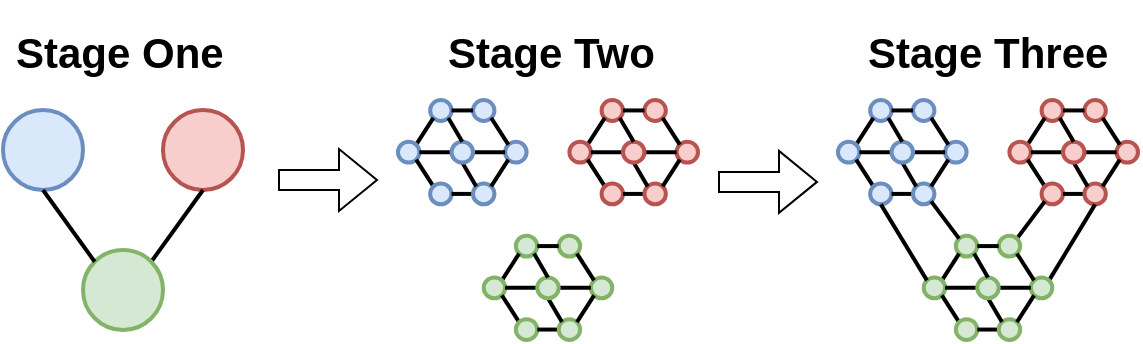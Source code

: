 <mxfile version="20.6.2" type="device"><diagram name="Page-1" id="OJ1nLVl8tA3QQlu-B5bA"><mxGraphModel dx="407" dy="898" grid="1" gridSize="10" guides="1" tooltips="1" connect="1" arrows="1" fold="1" page="1" pageScale="1" pageWidth="350" pageHeight="200" math="1" shadow="0"><root><mxCell id="0"/><mxCell id="1" parent="0"/><mxCell id="CeYMVbRe3fiMjPYyUtlo-59" value="" style="ellipse;whiteSpace=wrap;html=1;fillColor=#f8cecc;strokeColor=#b85450;strokeWidth=2;" parent="1" vertex="1"><mxGeometry x="442.5" y="-265" width="40" height="40" as="geometry"/></mxCell><mxCell id="CeYMVbRe3fiMjPYyUtlo-60" value="" style="ellipse;whiteSpace=wrap;html=1;fillColor=#dae8fc;strokeColor=#6c8ebf;strokeWidth=2;" parent="1" vertex="1"><mxGeometry x="362.5" y="-265" width="40" height="40" as="geometry"/></mxCell><mxCell id="CeYMVbRe3fiMjPYyUtlo-64" style="edgeStyle=none;rounded=0;orthogonalLoop=1;jettySize=auto;html=1;exitX=1;exitY=0;exitDx=0;exitDy=0;entryX=0.5;entryY=1;entryDx=0;entryDy=0;endArrow=none;endFill=0;strokeWidth=2;" parent="1" source="CeYMVbRe3fiMjPYyUtlo-61" target="CeYMVbRe3fiMjPYyUtlo-59" edge="1"><mxGeometry relative="1" as="geometry"/></mxCell><mxCell id="CeYMVbRe3fiMjPYyUtlo-61" value="" style="ellipse;whiteSpace=wrap;html=1;fillColor=#d5e8d4;strokeColor=#82b366;strokeWidth=2;" parent="1" vertex="1"><mxGeometry x="402.5" y="-195" width="40" height="40" as="geometry"/></mxCell><mxCell id="CeYMVbRe3fiMjPYyUtlo-63" style="edgeStyle=none;rounded=0;orthogonalLoop=1;jettySize=auto;html=1;exitX=0.5;exitY=1;exitDx=0;exitDy=0;entryX=0;entryY=0;entryDx=0;entryDy=0;endArrow=none;endFill=0;strokeWidth=2;" parent="1" source="CeYMVbRe3fiMjPYyUtlo-60" target="CeYMVbRe3fiMjPYyUtlo-61" edge="1"><mxGeometry relative="1" as="geometry"/></mxCell><mxCell id="a1-dS2iCIkY6H6vihC3V-2315" value="&lt;h1 style=&quot;font-size: 21px;&quot;&gt;Stage One&lt;/h1&gt;&lt;code class=&quot;language-plaintext highlighter-rouge&quot; style=&quot;font-size: 21px;&quot;&gt;&lt;br style=&quot;font-size: 21px;&quot;&gt;&lt;/code&gt;" style="text;html=1;strokeColor=none;fillColor=none;spacing=5;spacingTop=-20;whiteSpace=wrap;overflow=hidden;rounded=0;fontSize=21;" parent="1" vertex="1"><mxGeometry x="363.75" y="-310" width="117.5" height="30" as="geometry"/></mxCell><mxCell id="a1-dS2iCIkY6H6vihC3V-2316" value="&lt;h1 style=&quot;font-size: 21px;&quot;&gt;Stage Two&lt;/h1&gt;&lt;code style=&quot;font-size: 21px;&quot; class=&quot;language-plaintext highlighter-rouge&quot;&gt;&lt;br style=&quot;font-size: 21px;&quot;&gt;&lt;/code&gt;" style="text;html=1;strokeColor=none;fillColor=none;spacing=5;spacingTop=-20;whiteSpace=wrap;overflow=hidden;rounded=0;fontSize=21;" parent="1" vertex="1"><mxGeometry x="580" y="-310" width="120" height="40.16" as="geometry"/></mxCell><mxCell id="huRKHUwU5onbIWPeRws4-10" value="" style="group" vertex="1" connectable="0" parent="1"><mxGeometry x="780" y="-270" width="150" height="120" as="geometry"/></mxCell><mxCell id="huRKHUwU5onbIWPeRws4-11" value="" style="ellipse;whiteSpace=wrap;html=1;fillColor=#dae8fc;strokeColor=#6c8ebf;strokeWidth=2;" vertex="1" parent="huRKHUwU5onbIWPeRws4-10"><mxGeometry x="16.071" width="10.714" height="10.435" as="geometry"/></mxCell><mxCell id="huRKHUwU5onbIWPeRws4-12" value="" style="ellipse;whiteSpace=wrap;html=1;fillColor=#dae8fc;strokeColor=#6c8ebf;strokeWidth=2;" vertex="1" parent="huRKHUwU5onbIWPeRws4-10"><mxGeometry x="37.5" width="10.714" height="10.435" as="geometry"/></mxCell><mxCell id="huRKHUwU5onbIWPeRws4-13" style="rounded=0;orthogonalLoop=1;jettySize=auto;html=1;exitX=1;exitY=0.5;exitDx=0;exitDy=0;entryX=0;entryY=0.5;entryDx=0;entryDy=0;endArrow=none;endFill=0;strokeWidth=2;" edge="1" parent="huRKHUwU5onbIWPeRws4-10" source="huRKHUwU5onbIWPeRws4-11" target="huRKHUwU5onbIWPeRws4-12"><mxGeometry relative="1" as="geometry"/></mxCell><mxCell id="huRKHUwU5onbIWPeRws4-14" style="rounded=0;orthogonalLoop=1;jettySize=auto;html=1;exitX=1;exitY=0;exitDx=0;exitDy=0;entryX=0;entryY=1;entryDx=0;entryDy=0;endArrow=none;endFill=0;strokeWidth=2;" edge="1" parent="huRKHUwU5onbIWPeRws4-10" source="huRKHUwU5onbIWPeRws4-15" target="huRKHUwU5onbIWPeRws4-11"><mxGeometry relative="1" as="geometry"/></mxCell><mxCell id="huRKHUwU5onbIWPeRws4-15" value="" style="ellipse;whiteSpace=wrap;html=1;fillColor=#dae8fc;strokeColor=#6c8ebf;strokeWidth=2;" vertex="1" parent="huRKHUwU5onbIWPeRws4-10"><mxGeometry y="20.87" width="10.714" height="10.435" as="geometry"/></mxCell><mxCell id="huRKHUwU5onbIWPeRws4-16" value="" style="ellipse;whiteSpace=wrap;html=1;fillColor=#dae8fc;strokeColor=#6c8ebf;strokeWidth=2;" vertex="1" parent="huRKHUwU5onbIWPeRws4-10"><mxGeometry x="53.571" y="20.87" width="10.714" height="10.435" as="geometry"/></mxCell><mxCell id="huRKHUwU5onbIWPeRws4-17" style="rounded=0;orthogonalLoop=1;jettySize=auto;html=1;exitX=1;exitY=1;exitDx=0;exitDy=0;entryX=0;entryY=0;entryDx=0;entryDy=0;endArrow=none;endFill=0;strokeWidth=2;" edge="1" parent="huRKHUwU5onbIWPeRws4-10" source="huRKHUwU5onbIWPeRws4-12" target="huRKHUwU5onbIWPeRws4-16"><mxGeometry relative="1" as="geometry"/></mxCell><mxCell id="huRKHUwU5onbIWPeRws4-18" style="rounded=0;orthogonalLoop=1;jettySize=auto;html=1;exitX=0;exitY=0;exitDx=0;exitDy=0;entryX=1;entryY=1;entryDx=0;entryDy=0;endArrow=none;endFill=0;strokeWidth=2;" edge="1" parent="huRKHUwU5onbIWPeRws4-10" source="huRKHUwU5onbIWPeRws4-19" target="huRKHUwU5onbIWPeRws4-15"><mxGeometry relative="1" as="geometry"/></mxCell><mxCell id="huRKHUwU5onbIWPeRws4-19" value="" style="ellipse;whiteSpace=wrap;html=1;fillColor=#dae8fc;strokeColor=#6c8ebf;strokeWidth=2;" vertex="1" parent="huRKHUwU5onbIWPeRws4-10"><mxGeometry x="16.071" y="41.739" width="10.714" height="10.435" as="geometry"/></mxCell><mxCell id="huRKHUwU5onbIWPeRws4-20" style="rounded=0;orthogonalLoop=1;jettySize=auto;html=1;exitX=0;exitY=0.5;exitDx=0;exitDy=0;entryX=1;entryY=0.5;entryDx=0;entryDy=0;endArrow=none;endFill=0;strokeWidth=2;" edge="1" parent="huRKHUwU5onbIWPeRws4-10" source="huRKHUwU5onbIWPeRws4-21" target="huRKHUwU5onbIWPeRws4-19"><mxGeometry relative="1" as="geometry"/></mxCell><mxCell id="huRKHUwU5onbIWPeRws4-21" value="" style="ellipse;whiteSpace=wrap;html=1;fillColor=#dae8fc;strokeColor=#6c8ebf;strokeWidth=2;" vertex="1" parent="huRKHUwU5onbIWPeRws4-10"><mxGeometry x="37.5" y="41.739" width="10.714" height="10.435" as="geometry"/></mxCell><mxCell id="huRKHUwU5onbIWPeRws4-22" style="rounded=0;orthogonalLoop=1;jettySize=auto;html=1;exitX=0;exitY=1;exitDx=0;exitDy=0;entryX=1;entryY=0;entryDx=0;entryDy=0;endArrow=none;endFill=0;strokeWidth=2;" edge="1" parent="huRKHUwU5onbIWPeRws4-10" source="huRKHUwU5onbIWPeRws4-16" target="huRKHUwU5onbIWPeRws4-21"><mxGeometry relative="1" as="geometry"/></mxCell><mxCell id="huRKHUwU5onbIWPeRws4-23" style="edgeStyle=none;rounded=0;orthogonalLoop=1;jettySize=auto;html=1;exitX=0.5;exitY=1;exitDx=0;exitDy=0;entryX=0;entryY=0;entryDx=0;entryDy=0;endArrow=none;endFill=0;strokeWidth=2;" edge="1" parent="huRKHUwU5onbIWPeRws4-10" source="huRKHUwU5onbIWPeRws4-26" target="huRKHUwU5onbIWPeRws4-21"><mxGeometry relative="1" as="geometry"/></mxCell><mxCell id="huRKHUwU5onbIWPeRws4-24" style="edgeStyle=none;rounded=0;orthogonalLoop=1;jettySize=auto;html=1;exitX=0;exitY=0.5;exitDx=0;exitDy=0;entryX=1;entryY=0.5;entryDx=0;entryDy=0;endArrow=none;endFill=0;strokeWidth=2;" edge="1" parent="huRKHUwU5onbIWPeRws4-10" source="huRKHUwU5onbIWPeRws4-26" target="huRKHUwU5onbIWPeRws4-15"><mxGeometry relative="1" as="geometry"/></mxCell><mxCell id="huRKHUwU5onbIWPeRws4-25" style="edgeStyle=none;rounded=0;orthogonalLoop=1;jettySize=auto;html=1;exitX=1;exitY=0.5;exitDx=0;exitDy=0;entryX=0;entryY=0.5;entryDx=0;entryDy=0;endArrow=none;endFill=0;strokeWidth=2;" edge="1" parent="huRKHUwU5onbIWPeRws4-10" source="huRKHUwU5onbIWPeRws4-26" target="huRKHUwU5onbIWPeRws4-16"><mxGeometry relative="1" as="geometry"/></mxCell><mxCell id="huRKHUwU5onbIWPeRws4-26" value="" style="ellipse;whiteSpace=wrap;html=1;fillColor=#dae8fc;strokeColor=#6c8ebf;strokeWidth=2;" vertex="1" parent="huRKHUwU5onbIWPeRws4-10"><mxGeometry x="26.786" y="20.87" width="10.714" height="10.435" as="geometry"/></mxCell><mxCell id="huRKHUwU5onbIWPeRws4-27" style="edgeStyle=none;rounded=0;orthogonalLoop=1;jettySize=auto;html=1;exitX=1;exitY=1;exitDx=0;exitDy=0;entryX=0.5;entryY=0;entryDx=0;entryDy=0;endArrow=none;endFill=0;strokeWidth=2;" edge="1" parent="huRKHUwU5onbIWPeRws4-10" source="huRKHUwU5onbIWPeRws4-11" target="huRKHUwU5onbIWPeRws4-26"><mxGeometry relative="1" as="geometry"/></mxCell><mxCell id="huRKHUwU5onbIWPeRws4-28" value="" style="ellipse;whiteSpace=wrap;html=1;fillColor=#f8cecc;strokeColor=#b85450;strokeWidth=2;" vertex="1" parent="huRKHUwU5onbIWPeRws4-10"><mxGeometry x="101.786" width="10.714" height="10.435" as="geometry"/></mxCell><mxCell id="huRKHUwU5onbIWPeRws4-29" value="" style="ellipse;whiteSpace=wrap;html=1;fillColor=#f8cecc;strokeColor=#b85450;strokeWidth=2;" vertex="1" parent="huRKHUwU5onbIWPeRws4-10"><mxGeometry x="123.214" width="10.714" height="10.435" as="geometry"/></mxCell><mxCell id="huRKHUwU5onbIWPeRws4-30" style="rounded=0;orthogonalLoop=1;jettySize=auto;html=1;exitX=1;exitY=0.5;exitDx=0;exitDy=0;entryX=0;entryY=0.5;entryDx=0;entryDy=0;endArrow=none;endFill=0;strokeWidth=2;" edge="1" parent="huRKHUwU5onbIWPeRws4-10" source="huRKHUwU5onbIWPeRws4-28" target="huRKHUwU5onbIWPeRws4-29"><mxGeometry relative="1" as="geometry"/></mxCell><mxCell id="huRKHUwU5onbIWPeRws4-31" style="rounded=0;orthogonalLoop=1;jettySize=auto;html=1;exitX=1;exitY=0;exitDx=0;exitDy=0;entryX=0;entryY=1;entryDx=0;entryDy=0;endArrow=none;endFill=0;strokeWidth=2;" edge="1" parent="huRKHUwU5onbIWPeRws4-10" source="huRKHUwU5onbIWPeRws4-32" target="huRKHUwU5onbIWPeRws4-28"><mxGeometry relative="1" as="geometry"/></mxCell><mxCell id="huRKHUwU5onbIWPeRws4-32" value="" style="ellipse;whiteSpace=wrap;html=1;fillColor=#f8cecc;strokeColor=#b85450;strokeWidth=2;" vertex="1" parent="huRKHUwU5onbIWPeRws4-10"><mxGeometry x="85.714" y="20.87" width="10.714" height="10.435" as="geometry"/></mxCell><mxCell id="huRKHUwU5onbIWPeRws4-33" value="" style="ellipse;whiteSpace=wrap;html=1;fillColor=#f8cecc;strokeColor=#b85450;strokeWidth=2;" vertex="1" parent="huRKHUwU5onbIWPeRws4-10"><mxGeometry x="139.286" y="20.87" width="10.714" height="10.435" as="geometry"/></mxCell><mxCell id="huRKHUwU5onbIWPeRws4-34" style="rounded=0;orthogonalLoop=1;jettySize=auto;html=1;exitX=1;exitY=1;exitDx=0;exitDy=0;entryX=0;entryY=0;entryDx=0;entryDy=0;endArrow=none;endFill=0;strokeWidth=2;" edge="1" parent="huRKHUwU5onbIWPeRws4-10" source="huRKHUwU5onbIWPeRws4-29" target="huRKHUwU5onbIWPeRws4-33"><mxGeometry relative="1" as="geometry"/></mxCell><mxCell id="huRKHUwU5onbIWPeRws4-35" style="rounded=0;orthogonalLoop=1;jettySize=auto;html=1;exitX=0;exitY=0;exitDx=0;exitDy=0;entryX=1;entryY=1;entryDx=0;entryDy=0;endArrow=none;endFill=0;strokeWidth=2;" edge="1" parent="huRKHUwU5onbIWPeRws4-10" source="huRKHUwU5onbIWPeRws4-36" target="huRKHUwU5onbIWPeRws4-32"><mxGeometry relative="1" as="geometry"/></mxCell><mxCell id="huRKHUwU5onbIWPeRws4-36" value="" style="ellipse;whiteSpace=wrap;html=1;fillColor=#f8cecc;strokeColor=#b85450;strokeWidth=2;" vertex="1" parent="huRKHUwU5onbIWPeRws4-10"><mxGeometry x="101.786" y="41.739" width="10.714" height="10.435" as="geometry"/></mxCell><mxCell id="huRKHUwU5onbIWPeRws4-37" style="rounded=0;orthogonalLoop=1;jettySize=auto;html=1;exitX=0;exitY=0.5;exitDx=0;exitDy=0;entryX=1;entryY=0.5;entryDx=0;entryDy=0;endArrow=none;endFill=0;strokeWidth=2;" edge="1" parent="huRKHUwU5onbIWPeRws4-10" source="huRKHUwU5onbIWPeRws4-38" target="huRKHUwU5onbIWPeRws4-36"><mxGeometry relative="1" as="geometry"/></mxCell><mxCell id="huRKHUwU5onbIWPeRws4-38" value="" style="ellipse;whiteSpace=wrap;html=1;fillColor=#f8cecc;strokeColor=#b85450;strokeWidth=2;" vertex="1" parent="huRKHUwU5onbIWPeRws4-10"><mxGeometry x="123.214" y="41.739" width="10.714" height="10.435" as="geometry"/></mxCell><mxCell id="huRKHUwU5onbIWPeRws4-39" style="rounded=0;orthogonalLoop=1;jettySize=auto;html=1;exitX=0;exitY=1;exitDx=0;exitDy=0;entryX=1;entryY=0;entryDx=0;entryDy=0;endArrow=none;endFill=0;strokeWidth=2;" edge="1" parent="huRKHUwU5onbIWPeRws4-10" source="huRKHUwU5onbIWPeRws4-33" target="huRKHUwU5onbIWPeRws4-38"><mxGeometry relative="1" as="geometry"/></mxCell><mxCell id="huRKHUwU5onbIWPeRws4-40" style="edgeStyle=none;rounded=0;orthogonalLoop=1;jettySize=auto;html=1;exitX=0.5;exitY=1;exitDx=0;exitDy=0;entryX=0;entryY=0;entryDx=0;entryDy=0;endArrow=none;endFill=0;strokeWidth=2;" edge="1" parent="huRKHUwU5onbIWPeRws4-10" source="huRKHUwU5onbIWPeRws4-43" target="huRKHUwU5onbIWPeRws4-38"><mxGeometry relative="1" as="geometry"/></mxCell><mxCell id="huRKHUwU5onbIWPeRws4-41" style="edgeStyle=none;rounded=0;orthogonalLoop=1;jettySize=auto;html=1;exitX=0;exitY=0.5;exitDx=0;exitDy=0;entryX=1;entryY=0.5;entryDx=0;entryDy=0;endArrow=none;endFill=0;strokeWidth=2;" edge="1" parent="huRKHUwU5onbIWPeRws4-10" source="huRKHUwU5onbIWPeRws4-43" target="huRKHUwU5onbIWPeRws4-32"><mxGeometry relative="1" as="geometry"/></mxCell><mxCell id="huRKHUwU5onbIWPeRws4-42" style="edgeStyle=none;rounded=0;orthogonalLoop=1;jettySize=auto;html=1;exitX=1;exitY=0.5;exitDx=0;exitDy=0;entryX=0;entryY=0.5;entryDx=0;entryDy=0;endArrow=none;endFill=0;strokeWidth=2;" edge="1" parent="huRKHUwU5onbIWPeRws4-10" source="huRKHUwU5onbIWPeRws4-43" target="huRKHUwU5onbIWPeRws4-33"><mxGeometry relative="1" as="geometry"/></mxCell><mxCell id="huRKHUwU5onbIWPeRws4-43" value="" style="ellipse;whiteSpace=wrap;html=1;fillColor=#f8cecc;strokeColor=#b85450;strokeWidth=2;" vertex="1" parent="huRKHUwU5onbIWPeRws4-10"><mxGeometry x="112.5" y="20.87" width="10.714" height="10.435" as="geometry"/></mxCell><mxCell id="huRKHUwU5onbIWPeRws4-44" style="edgeStyle=none;rounded=0;orthogonalLoop=1;jettySize=auto;html=1;exitX=1;exitY=1;exitDx=0;exitDy=0;entryX=0.5;entryY=0;entryDx=0;entryDy=0;endArrow=none;endFill=0;strokeWidth=2;" edge="1" parent="huRKHUwU5onbIWPeRws4-10" source="huRKHUwU5onbIWPeRws4-28" target="huRKHUwU5onbIWPeRws4-43"><mxGeometry relative="1" as="geometry"/></mxCell><mxCell id="huRKHUwU5onbIWPeRws4-45" value="" style="ellipse;whiteSpace=wrap;html=1;fillColor=#d5e8d4;strokeColor=#82b366;strokeWidth=2;" vertex="1" parent="huRKHUwU5onbIWPeRws4-10"><mxGeometry x="58.929" y="67.826" width="10.714" height="10.435" as="geometry"/></mxCell><mxCell id="huRKHUwU5onbIWPeRws4-46" style="edgeStyle=none;rounded=0;orthogonalLoop=1;jettySize=auto;html=1;exitX=1;exitY=1;exitDx=0;exitDy=0;entryX=0;entryY=0;entryDx=0;entryDy=0;endArrow=none;endFill=0;strokeWidth=2;" edge="1" parent="huRKHUwU5onbIWPeRws4-10" source="huRKHUwU5onbIWPeRws4-21" target="huRKHUwU5onbIWPeRws4-45"><mxGeometry relative="1" as="geometry"/></mxCell><mxCell id="huRKHUwU5onbIWPeRws4-47" style="edgeStyle=none;rounded=0;orthogonalLoop=1;jettySize=auto;html=1;exitX=1;exitY=0;exitDx=0;exitDy=0;entryX=0;entryY=1;entryDx=0;entryDy=0;endArrow=none;endFill=0;strokeWidth=2;" edge="1" parent="huRKHUwU5onbIWPeRws4-10" source="huRKHUwU5onbIWPeRws4-48" target="huRKHUwU5onbIWPeRws4-36"><mxGeometry relative="1" as="geometry"/></mxCell><mxCell id="huRKHUwU5onbIWPeRws4-48" value="" style="ellipse;whiteSpace=wrap;html=1;fillColor=#d5e8d4;strokeColor=#82b366;strokeWidth=2;" vertex="1" parent="huRKHUwU5onbIWPeRws4-10"><mxGeometry x="80.357" y="67.826" width="10.714" height="10.435" as="geometry"/></mxCell><mxCell id="huRKHUwU5onbIWPeRws4-49" style="rounded=0;orthogonalLoop=1;jettySize=auto;html=1;exitX=1;exitY=0.5;exitDx=0;exitDy=0;entryX=0;entryY=0.5;entryDx=0;entryDy=0;endArrow=none;endFill=0;strokeWidth=2;" edge="1" parent="huRKHUwU5onbIWPeRws4-10" source="huRKHUwU5onbIWPeRws4-45" target="huRKHUwU5onbIWPeRws4-48"><mxGeometry relative="1" as="geometry"/></mxCell><mxCell id="huRKHUwU5onbIWPeRws4-50" style="rounded=0;orthogonalLoop=1;jettySize=auto;html=1;exitX=1;exitY=0;exitDx=0;exitDy=0;entryX=0;entryY=1;entryDx=0;entryDy=0;endArrow=none;endFill=0;strokeWidth=2;" edge="1" parent="huRKHUwU5onbIWPeRws4-10" source="huRKHUwU5onbIWPeRws4-51" target="huRKHUwU5onbIWPeRws4-45"><mxGeometry relative="1" as="geometry"/></mxCell><mxCell id="huRKHUwU5onbIWPeRws4-51" value="" style="ellipse;whiteSpace=wrap;html=1;fillColor=#d5e8d4;strokeColor=#82b366;strokeWidth=2;" vertex="1" parent="huRKHUwU5onbIWPeRws4-10"><mxGeometry x="42.857" y="88.696" width="10.714" height="10.435" as="geometry"/></mxCell><mxCell id="huRKHUwU5onbIWPeRws4-52" style="edgeStyle=none;rounded=0;orthogonalLoop=1;jettySize=auto;html=1;exitX=0.5;exitY=1;exitDx=0;exitDy=0;entryX=0;entryY=0;entryDx=0;entryDy=0;endArrow=none;endFill=0;strokeWidth=2;" edge="1" parent="huRKHUwU5onbIWPeRws4-10" source="huRKHUwU5onbIWPeRws4-19" target="huRKHUwU5onbIWPeRws4-51"><mxGeometry relative="1" as="geometry"/></mxCell><mxCell id="huRKHUwU5onbIWPeRws4-53" style="edgeStyle=none;rounded=0;orthogonalLoop=1;jettySize=auto;html=1;exitX=1;exitY=0;exitDx=0;exitDy=0;entryX=0.5;entryY=1;entryDx=0;entryDy=0;endArrow=none;endFill=0;strokeWidth=2;" edge="1" parent="huRKHUwU5onbIWPeRws4-10" source="huRKHUwU5onbIWPeRws4-54" target="huRKHUwU5onbIWPeRws4-38"><mxGeometry relative="1" as="geometry"/></mxCell><mxCell id="huRKHUwU5onbIWPeRws4-54" value="" style="ellipse;whiteSpace=wrap;html=1;fillColor=#d5e8d4;strokeColor=#82b366;strokeWidth=2;" vertex="1" parent="huRKHUwU5onbIWPeRws4-10"><mxGeometry x="96.429" y="88.696" width="10.714" height="10.435" as="geometry"/></mxCell><mxCell id="huRKHUwU5onbIWPeRws4-55" style="rounded=0;orthogonalLoop=1;jettySize=auto;html=1;exitX=1;exitY=1;exitDx=0;exitDy=0;entryX=0;entryY=0;entryDx=0;entryDy=0;endArrow=none;endFill=0;strokeWidth=2;" edge="1" parent="huRKHUwU5onbIWPeRws4-10" source="huRKHUwU5onbIWPeRws4-48" target="huRKHUwU5onbIWPeRws4-54"><mxGeometry relative="1" as="geometry"/></mxCell><mxCell id="huRKHUwU5onbIWPeRws4-56" style="rounded=0;orthogonalLoop=1;jettySize=auto;html=1;exitX=0;exitY=0;exitDx=0;exitDy=0;entryX=1;entryY=1;entryDx=0;entryDy=0;endArrow=none;endFill=0;strokeWidth=2;" edge="1" parent="huRKHUwU5onbIWPeRws4-10" source="huRKHUwU5onbIWPeRws4-57" target="huRKHUwU5onbIWPeRws4-51"><mxGeometry relative="1" as="geometry"/></mxCell><mxCell id="huRKHUwU5onbIWPeRws4-57" value="" style="ellipse;whiteSpace=wrap;html=1;fillColor=#d5e8d4;strokeColor=#82b366;strokeWidth=2;" vertex="1" parent="huRKHUwU5onbIWPeRws4-10"><mxGeometry x="58.929" y="109.565" width="10.714" height="10.435" as="geometry"/></mxCell><mxCell id="huRKHUwU5onbIWPeRws4-58" style="rounded=0;orthogonalLoop=1;jettySize=auto;html=1;exitX=0;exitY=0.5;exitDx=0;exitDy=0;entryX=1;entryY=0.5;entryDx=0;entryDy=0;endArrow=none;endFill=0;strokeWidth=2;" edge="1" parent="huRKHUwU5onbIWPeRws4-10" source="huRKHUwU5onbIWPeRws4-59" target="huRKHUwU5onbIWPeRws4-57"><mxGeometry relative="1" as="geometry"/></mxCell><mxCell id="huRKHUwU5onbIWPeRws4-59" value="" style="ellipse;whiteSpace=wrap;html=1;fillColor=#d5e8d4;strokeColor=#82b366;strokeWidth=2;" vertex="1" parent="huRKHUwU5onbIWPeRws4-10"><mxGeometry x="80.357" y="109.565" width="10.714" height="10.435" as="geometry"/></mxCell><mxCell id="huRKHUwU5onbIWPeRws4-60" style="rounded=0;orthogonalLoop=1;jettySize=auto;html=1;exitX=0;exitY=1;exitDx=0;exitDy=0;entryX=1;entryY=0;entryDx=0;entryDy=0;endArrow=none;endFill=0;strokeWidth=2;" edge="1" parent="huRKHUwU5onbIWPeRws4-10" source="huRKHUwU5onbIWPeRws4-54" target="huRKHUwU5onbIWPeRws4-59"><mxGeometry relative="1" as="geometry"/></mxCell><mxCell id="huRKHUwU5onbIWPeRws4-61" style="edgeStyle=none;rounded=0;orthogonalLoop=1;jettySize=auto;html=1;exitX=0.5;exitY=1;exitDx=0;exitDy=0;entryX=0;entryY=0;entryDx=0;entryDy=0;endArrow=none;endFill=0;strokeWidth=2;" edge="1" parent="huRKHUwU5onbIWPeRws4-10" source="huRKHUwU5onbIWPeRws4-64" target="huRKHUwU5onbIWPeRws4-59"><mxGeometry relative="1" as="geometry"/></mxCell><mxCell id="huRKHUwU5onbIWPeRws4-62" style="edgeStyle=none;rounded=0;orthogonalLoop=1;jettySize=auto;html=1;exitX=0;exitY=0.5;exitDx=0;exitDy=0;entryX=1;entryY=0.5;entryDx=0;entryDy=0;endArrow=none;endFill=0;strokeWidth=2;" edge="1" parent="huRKHUwU5onbIWPeRws4-10" source="huRKHUwU5onbIWPeRws4-64" target="huRKHUwU5onbIWPeRws4-51"><mxGeometry relative="1" as="geometry"/></mxCell><mxCell id="huRKHUwU5onbIWPeRws4-63" style="edgeStyle=none;rounded=0;orthogonalLoop=1;jettySize=auto;html=1;exitX=1;exitY=0.5;exitDx=0;exitDy=0;entryX=0;entryY=0.5;entryDx=0;entryDy=0;endArrow=none;endFill=0;strokeWidth=2;" edge="1" parent="huRKHUwU5onbIWPeRws4-10" source="huRKHUwU5onbIWPeRws4-64" target="huRKHUwU5onbIWPeRws4-54"><mxGeometry relative="1" as="geometry"/></mxCell><mxCell id="huRKHUwU5onbIWPeRws4-64" value="" style="ellipse;whiteSpace=wrap;html=1;fillColor=#d5e8d4;strokeColor=#82b366;strokeWidth=2;" vertex="1" parent="huRKHUwU5onbIWPeRws4-10"><mxGeometry x="69.643" y="88.696" width="10.714" height="10.435" as="geometry"/></mxCell><mxCell id="huRKHUwU5onbIWPeRws4-65" style="edgeStyle=none;rounded=0;orthogonalLoop=1;jettySize=auto;html=1;exitX=1;exitY=1;exitDx=0;exitDy=0;entryX=0.5;entryY=0;entryDx=0;entryDy=0;endArrow=none;endFill=0;strokeWidth=2;" edge="1" parent="huRKHUwU5onbIWPeRws4-10" source="huRKHUwU5onbIWPeRws4-45" target="huRKHUwU5onbIWPeRws4-64"><mxGeometry relative="1" as="geometry"/></mxCell><mxCell id="CeYMVbRe3fiMjPYyUtlo-1" value="" style="ellipse;whiteSpace=wrap;html=1;fillColor=#dae8fc;strokeColor=#6c8ebf;strokeWidth=2;" parent="1" vertex="1"><mxGeometry x="576.071" y="-270" width="10.714" height="10.435" as="geometry"/></mxCell><mxCell id="CeYMVbRe3fiMjPYyUtlo-2" value="" style="ellipse;whiteSpace=wrap;html=1;fillColor=#dae8fc;strokeColor=#6c8ebf;strokeWidth=2;" parent="1" vertex="1"><mxGeometry x="597.5" y="-270" width="10.714" height="10.435" as="geometry"/></mxCell><mxCell id="CeYMVbRe3fiMjPYyUtlo-9" style="rounded=0;orthogonalLoop=1;jettySize=auto;html=1;exitX=1;exitY=0.5;exitDx=0;exitDy=0;entryX=0;entryY=0.5;entryDx=0;entryDy=0;endArrow=none;endFill=0;strokeWidth=2;" parent="1" source="CeYMVbRe3fiMjPYyUtlo-1" target="CeYMVbRe3fiMjPYyUtlo-2" edge="1"><mxGeometry relative="1" as="geometry"/></mxCell><mxCell id="CeYMVbRe3fiMjPYyUtlo-8" style="rounded=0;orthogonalLoop=1;jettySize=auto;html=1;exitX=1;exitY=0;exitDx=0;exitDy=0;entryX=0;entryY=1;entryDx=0;entryDy=0;endArrow=none;endFill=0;strokeWidth=2;" parent="1" source="CeYMVbRe3fiMjPYyUtlo-3" target="CeYMVbRe3fiMjPYyUtlo-1" edge="1"><mxGeometry relative="1" as="geometry"/></mxCell><mxCell id="CeYMVbRe3fiMjPYyUtlo-3" value="" style="ellipse;whiteSpace=wrap;html=1;fillColor=#dae8fc;strokeColor=#6c8ebf;strokeWidth=2;" parent="1" vertex="1"><mxGeometry x="560" y="-249.13" width="10.714" height="10.435" as="geometry"/></mxCell><mxCell id="CeYMVbRe3fiMjPYyUtlo-4" value="" style="ellipse;whiteSpace=wrap;html=1;fillColor=#dae8fc;strokeColor=#6c8ebf;strokeWidth=2;" parent="1" vertex="1"><mxGeometry x="613.571" y="-249.13" width="10.714" height="10.435" as="geometry"/></mxCell><mxCell id="CeYMVbRe3fiMjPYyUtlo-10" style="rounded=0;orthogonalLoop=1;jettySize=auto;html=1;exitX=1;exitY=1;exitDx=0;exitDy=0;entryX=0;entryY=0;entryDx=0;entryDy=0;endArrow=none;endFill=0;strokeWidth=2;" parent="1" source="CeYMVbRe3fiMjPYyUtlo-2" target="CeYMVbRe3fiMjPYyUtlo-4" edge="1"><mxGeometry relative="1" as="geometry"/></mxCell><mxCell id="CeYMVbRe3fiMjPYyUtlo-13" style="rounded=0;orthogonalLoop=1;jettySize=auto;html=1;exitX=0;exitY=0;exitDx=0;exitDy=0;entryX=1;entryY=1;entryDx=0;entryDy=0;endArrow=none;endFill=0;strokeWidth=2;" parent="1" source="CeYMVbRe3fiMjPYyUtlo-5" target="CeYMVbRe3fiMjPYyUtlo-3" edge="1"><mxGeometry relative="1" as="geometry"/></mxCell><mxCell id="CeYMVbRe3fiMjPYyUtlo-5" value="" style="ellipse;whiteSpace=wrap;html=1;fillColor=#dae8fc;strokeColor=#6c8ebf;strokeWidth=2;" parent="1" vertex="1"><mxGeometry x="576.071" y="-228.261" width="10.714" height="10.435" as="geometry"/></mxCell><mxCell id="CeYMVbRe3fiMjPYyUtlo-12" style="rounded=0;orthogonalLoop=1;jettySize=auto;html=1;exitX=0;exitY=0.5;exitDx=0;exitDy=0;entryX=1;entryY=0.5;entryDx=0;entryDy=0;endArrow=none;endFill=0;strokeWidth=2;" parent="1" source="CeYMVbRe3fiMjPYyUtlo-6" target="CeYMVbRe3fiMjPYyUtlo-5" edge="1"><mxGeometry relative="1" as="geometry"/></mxCell><mxCell id="CeYMVbRe3fiMjPYyUtlo-6" value="" style="ellipse;whiteSpace=wrap;html=1;fillColor=#dae8fc;strokeColor=#6c8ebf;strokeWidth=2;" parent="1" vertex="1"><mxGeometry x="597.5" y="-228.261" width="10.714" height="10.435" as="geometry"/></mxCell><mxCell id="CeYMVbRe3fiMjPYyUtlo-11" style="rounded=0;orthogonalLoop=1;jettySize=auto;html=1;exitX=0;exitY=1;exitDx=0;exitDy=0;entryX=1;entryY=0;entryDx=0;entryDy=0;endArrow=none;endFill=0;strokeWidth=2;" parent="1" source="CeYMVbRe3fiMjPYyUtlo-4" target="CeYMVbRe3fiMjPYyUtlo-6" edge="1"><mxGeometry relative="1" as="geometry"/></mxCell><mxCell id="CeYMVbRe3fiMjPYyUtlo-16" style="edgeStyle=none;rounded=0;orthogonalLoop=1;jettySize=auto;html=1;exitX=0.5;exitY=1;exitDx=0;exitDy=0;entryX=0;entryY=0;entryDx=0;entryDy=0;endArrow=none;endFill=0;strokeWidth=2;" parent="1" source="CeYMVbRe3fiMjPYyUtlo-14" target="CeYMVbRe3fiMjPYyUtlo-6" edge="1"><mxGeometry relative="1" as="geometry"/></mxCell><mxCell id="CeYMVbRe3fiMjPYyUtlo-17" style="edgeStyle=none;rounded=0;orthogonalLoop=1;jettySize=auto;html=1;exitX=0;exitY=0.5;exitDx=0;exitDy=0;entryX=1;entryY=0.5;entryDx=0;entryDy=0;endArrow=none;endFill=0;strokeWidth=2;" parent="1" source="CeYMVbRe3fiMjPYyUtlo-14" target="CeYMVbRe3fiMjPYyUtlo-3" edge="1"><mxGeometry relative="1" as="geometry"/></mxCell><mxCell id="CeYMVbRe3fiMjPYyUtlo-18" style="edgeStyle=none;rounded=0;orthogonalLoop=1;jettySize=auto;html=1;exitX=1;exitY=0.5;exitDx=0;exitDy=0;entryX=0;entryY=0.5;entryDx=0;entryDy=0;endArrow=none;endFill=0;strokeWidth=2;" parent="1" source="CeYMVbRe3fiMjPYyUtlo-14" target="CeYMVbRe3fiMjPYyUtlo-4" edge="1"><mxGeometry relative="1" as="geometry"/></mxCell><mxCell id="CeYMVbRe3fiMjPYyUtlo-14" value="" style="ellipse;whiteSpace=wrap;html=1;fillColor=#dae8fc;strokeColor=#6c8ebf;strokeWidth=2;" parent="1" vertex="1"><mxGeometry x="586.786" y="-249.13" width="10.714" height="10.435" as="geometry"/></mxCell><mxCell id="CeYMVbRe3fiMjPYyUtlo-15" style="edgeStyle=none;rounded=0;orthogonalLoop=1;jettySize=auto;html=1;exitX=1;exitY=1;exitDx=0;exitDy=0;entryX=0.5;entryY=0;entryDx=0;entryDy=0;endArrow=none;endFill=0;strokeWidth=2;" parent="1" source="CeYMVbRe3fiMjPYyUtlo-1" target="CeYMVbRe3fiMjPYyUtlo-14" edge="1"><mxGeometry relative="1" as="geometry"/></mxCell><mxCell id="CeYMVbRe3fiMjPYyUtlo-21" value="" style="ellipse;whiteSpace=wrap;html=1;fillColor=#f8cecc;strokeColor=#b85450;strokeWidth=2;" parent="1" vertex="1"><mxGeometry x="661.786" y="-270" width="10.714" height="10.435" as="geometry"/></mxCell><mxCell id="CeYMVbRe3fiMjPYyUtlo-23" value="" style="ellipse;whiteSpace=wrap;html=1;fillColor=#f8cecc;strokeColor=#b85450;strokeWidth=2;" parent="1" vertex="1"><mxGeometry x="683.214" y="-270" width="10.714" height="10.435" as="geometry"/></mxCell><mxCell id="CeYMVbRe3fiMjPYyUtlo-19" style="rounded=0;orthogonalLoop=1;jettySize=auto;html=1;exitX=1;exitY=0.5;exitDx=0;exitDy=0;entryX=0;entryY=0.5;entryDx=0;entryDy=0;endArrow=none;endFill=0;strokeWidth=2;" parent="1" source="CeYMVbRe3fiMjPYyUtlo-21" target="CeYMVbRe3fiMjPYyUtlo-23" edge="1"><mxGeometry relative="1" as="geometry"/></mxCell><mxCell id="CeYMVbRe3fiMjPYyUtlo-24" style="rounded=0;orthogonalLoop=1;jettySize=auto;html=1;exitX=1;exitY=0;exitDx=0;exitDy=0;entryX=0;entryY=1;entryDx=0;entryDy=0;endArrow=none;endFill=0;strokeWidth=2;" parent="1" source="CeYMVbRe3fiMjPYyUtlo-25" target="CeYMVbRe3fiMjPYyUtlo-21" edge="1"><mxGeometry relative="1" as="geometry"/></mxCell><mxCell id="CeYMVbRe3fiMjPYyUtlo-25" value="" style="ellipse;whiteSpace=wrap;html=1;fillColor=#f8cecc;strokeColor=#b85450;strokeWidth=2;" parent="1" vertex="1"><mxGeometry x="645.714" y="-249.13" width="10.714" height="10.435" as="geometry"/></mxCell><mxCell id="CeYMVbRe3fiMjPYyUtlo-27" value="" style="ellipse;whiteSpace=wrap;html=1;fillColor=#f8cecc;strokeColor=#b85450;strokeWidth=2;" parent="1" vertex="1"><mxGeometry x="699.286" y="-249.13" width="10.714" height="10.435" as="geometry"/></mxCell><mxCell id="CeYMVbRe3fiMjPYyUtlo-22" style="rounded=0;orthogonalLoop=1;jettySize=auto;html=1;exitX=1;exitY=1;exitDx=0;exitDy=0;entryX=0;entryY=0;entryDx=0;entryDy=0;endArrow=none;endFill=0;strokeWidth=2;" parent="1" source="CeYMVbRe3fiMjPYyUtlo-23" target="CeYMVbRe3fiMjPYyUtlo-27" edge="1"><mxGeometry relative="1" as="geometry"/></mxCell><mxCell id="CeYMVbRe3fiMjPYyUtlo-28" style="rounded=0;orthogonalLoop=1;jettySize=auto;html=1;exitX=0;exitY=0;exitDx=0;exitDy=0;entryX=1;entryY=1;entryDx=0;entryDy=0;endArrow=none;endFill=0;strokeWidth=2;" parent="1" source="CeYMVbRe3fiMjPYyUtlo-29" target="CeYMVbRe3fiMjPYyUtlo-25" edge="1"><mxGeometry relative="1" as="geometry"/></mxCell><mxCell id="CeYMVbRe3fiMjPYyUtlo-29" value="" style="ellipse;whiteSpace=wrap;html=1;fillColor=#f8cecc;strokeColor=#b85450;strokeWidth=2;" parent="1" vertex="1"><mxGeometry x="661.786" y="-228.261" width="10.714" height="10.435" as="geometry"/></mxCell><mxCell id="CeYMVbRe3fiMjPYyUtlo-30" style="rounded=0;orthogonalLoop=1;jettySize=auto;html=1;exitX=0;exitY=0.5;exitDx=0;exitDy=0;entryX=1;entryY=0.5;entryDx=0;entryDy=0;endArrow=none;endFill=0;strokeWidth=2;" parent="1" source="CeYMVbRe3fiMjPYyUtlo-31" target="CeYMVbRe3fiMjPYyUtlo-29" edge="1"><mxGeometry relative="1" as="geometry"/></mxCell><mxCell id="CeYMVbRe3fiMjPYyUtlo-31" value="" style="ellipse;whiteSpace=wrap;html=1;fillColor=#f8cecc;strokeColor=#b85450;strokeWidth=2;" parent="1" vertex="1"><mxGeometry x="683.214" y="-228.261" width="10.714" height="10.435" as="geometry"/></mxCell><mxCell id="CeYMVbRe3fiMjPYyUtlo-26" style="rounded=0;orthogonalLoop=1;jettySize=auto;html=1;exitX=0;exitY=1;exitDx=0;exitDy=0;entryX=1;entryY=0;entryDx=0;entryDy=0;endArrow=none;endFill=0;strokeWidth=2;" parent="1" source="CeYMVbRe3fiMjPYyUtlo-27" target="CeYMVbRe3fiMjPYyUtlo-31" edge="1"><mxGeometry relative="1" as="geometry"/></mxCell><mxCell id="CeYMVbRe3fiMjPYyUtlo-32" style="edgeStyle=none;rounded=0;orthogonalLoop=1;jettySize=auto;html=1;exitX=0.5;exitY=1;exitDx=0;exitDy=0;entryX=0;entryY=0;entryDx=0;entryDy=0;endArrow=none;endFill=0;strokeWidth=2;" parent="1" source="CeYMVbRe3fiMjPYyUtlo-35" target="CeYMVbRe3fiMjPYyUtlo-31" edge="1"><mxGeometry relative="1" as="geometry"/></mxCell><mxCell id="CeYMVbRe3fiMjPYyUtlo-33" style="edgeStyle=none;rounded=0;orthogonalLoop=1;jettySize=auto;html=1;exitX=0;exitY=0.5;exitDx=0;exitDy=0;entryX=1;entryY=0.5;entryDx=0;entryDy=0;endArrow=none;endFill=0;strokeWidth=2;" parent="1" source="CeYMVbRe3fiMjPYyUtlo-35" target="CeYMVbRe3fiMjPYyUtlo-25" edge="1"><mxGeometry relative="1" as="geometry"/></mxCell><mxCell id="CeYMVbRe3fiMjPYyUtlo-34" style="edgeStyle=none;rounded=0;orthogonalLoop=1;jettySize=auto;html=1;exitX=1;exitY=0.5;exitDx=0;exitDy=0;entryX=0;entryY=0.5;entryDx=0;entryDy=0;endArrow=none;endFill=0;strokeWidth=2;" parent="1" source="CeYMVbRe3fiMjPYyUtlo-35" target="CeYMVbRe3fiMjPYyUtlo-27" edge="1"><mxGeometry relative="1" as="geometry"/></mxCell><mxCell id="CeYMVbRe3fiMjPYyUtlo-35" value="" style="ellipse;whiteSpace=wrap;html=1;fillColor=#f8cecc;strokeColor=#b85450;strokeWidth=2;" parent="1" vertex="1"><mxGeometry x="672.5" y="-249.13" width="10.714" height="10.435" as="geometry"/></mxCell><mxCell id="CeYMVbRe3fiMjPYyUtlo-20" style="edgeStyle=none;rounded=0;orthogonalLoop=1;jettySize=auto;html=1;exitX=1;exitY=1;exitDx=0;exitDy=0;entryX=0.5;entryY=0;entryDx=0;entryDy=0;endArrow=none;endFill=0;strokeWidth=2;" parent="1" source="CeYMVbRe3fiMjPYyUtlo-21" target="CeYMVbRe3fiMjPYyUtlo-35" edge="1"><mxGeometry relative="1" as="geometry"/></mxCell><mxCell id="CeYMVbRe3fiMjPYyUtlo-38" value="" style="ellipse;whiteSpace=wrap;html=1;fillColor=#d5e8d4;strokeColor=#82b366;strokeWidth=2;" parent="1" vertex="1"><mxGeometry x="618.929" y="-202.174" width="10.714" height="10.435" as="geometry"/></mxCell><mxCell id="CeYMVbRe3fiMjPYyUtlo-40" value="" style="ellipse;whiteSpace=wrap;html=1;fillColor=#d5e8d4;strokeColor=#82b366;strokeWidth=2;" parent="1" vertex="1"><mxGeometry x="640.357" y="-202.174" width="10.714" height="10.435" as="geometry"/></mxCell><mxCell id="CeYMVbRe3fiMjPYyUtlo-36" style="rounded=0;orthogonalLoop=1;jettySize=auto;html=1;exitX=1;exitY=0.5;exitDx=0;exitDy=0;entryX=0;entryY=0.5;entryDx=0;entryDy=0;endArrow=none;endFill=0;strokeWidth=2;" parent="1" source="CeYMVbRe3fiMjPYyUtlo-38" target="CeYMVbRe3fiMjPYyUtlo-40" edge="1"><mxGeometry relative="1" as="geometry"/></mxCell><mxCell id="CeYMVbRe3fiMjPYyUtlo-41" style="rounded=0;orthogonalLoop=1;jettySize=auto;html=1;exitX=1;exitY=0;exitDx=0;exitDy=0;entryX=0;entryY=1;entryDx=0;entryDy=0;endArrow=none;endFill=0;strokeWidth=2;" parent="1" source="CeYMVbRe3fiMjPYyUtlo-42" target="CeYMVbRe3fiMjPYyUtlo-38" edge="1"><mxGeometry relative="1" as="geometry"/></mxCell><mxCell id="CeYMVbRe3fiMjPYyUtlo-42" value="" style="ellipse;whiteSpace=wrap;html=1;fillColor=#d5e8d4;strokeColor=#82b366;strokeWidth=2;" parent="1" vertex="1"><mxGeometry x="602.857" y="-181.304" width="10.714" height="10.435" as="geometry"/></mxCell><mxCell id="CeYMVbRe3fiMjPYyUtlo-44" value="" style="ellipse;whiteSpace=wrap;html=1;fillColor=#d5e8d4;strokeColor=#82b366;strokeWidth=2;" parent="1" vertex="1"><mxGeometry x="656.429" y="-181.304" width="10.714" height="10.435" as="geometry"/></mxCell><mxCell id="CeYMVbRe3fiMjPYyUtlo-39" style="rounded=0;orthogonalLoop=1;jettySize=auto;html=1;exitX=1;exitY=1;exitDx=0;exitDy=0;entryX=0;entryY=0;entryDx=0;entryDy=0;endArrow=none;endFill=0;strokeWidth=2;" parent="1" source="CeYMVbRe3fiMjPYyUtlo-40" target="CeYMVbRe3fiMjPYyUtlo-44" edge="1"><mxGeometry relative="1" as="geometry"/></mxCell><mxCell id="CeYMVbRe3fiMjPYyUtlo-45" style="rounded=0;orthogonalLoop=1;jettySize=auto;html=1;exitX=0;exitY=0;exitDx=0;exitDy=0;entryX=1;entryY=1;entryDx=0;entryDy=0;endArrow=none;endFill=0;strokeWidth=2;" parent="1" source="CeYMVbRe3fiMjPYyUtlo-46" target="CeYMVbRe3fiMjPYyUtlo-42" edge="1"><mxGeometry relative="1" as="geometry"/></mxCell><mxCell id="CeYMVbRe3fiMjPYyUtlo-46" value="" style="ellipse;whiteSpace=wrap;html=1;fillColor=#d5e8d4;strokeColor=#82b366;strokeWidth=2;" parent="1" vertex="1"><mxGeometry x="618.929" y="-160.435" width="10.714" height="10.435" as="geometry"/></mxCell><mxCell id="CeYMVbRe3fiMjPYyUtlo-47" style="rounded=0;orthogonalLoop=1;jettySize=auto;html=1;exitX=0;exitY=0.5;exitDx=0;exitDy=0;entryX=1;entryY=0.5;entryDx=0;entryDy=0;endArrow=none;endFill=0;strokeWidth=2;" parent="1" source="CeYMVbRe3fiMjPYyUtlo-48" target="CeYMVbRe3fiMjPYyUtlo-46" edge="1"><mxGeometry relative="1" as="geometry"/></mxCell><mxCell id="CeYMVbRe3fiMjPYyUtlo-48" value="" style="ellipse;whiteSpace=wrap;html=1;fillColor=#d5e8d4;strokeColor=#82b366;strokeWidth=2;" parent="1" vertex="1"><mxGeometry x="640.357" y="-160.435" width="10.714" height="10.435" as="geometry"/></mxCell><mxCell id="CeYMVbRe3fiMjPYyUtlo-43" style="rounded=0;orthogonalLoop=1;jettySize=auto;html=1;exitX=0;exitY=1;exitDx=0;exitDy=0;entryX=1;entryY=0;entryDx=0;entryDy=0;endArrow=none;endFill=0;strokeWidth=2;" parent="1" source="CeYMVbRe3fiMjPYyUtlo-44" target="CeYMVbRe3fiMjPYyUtlo-48" edge="1"><mxGeometry relative="1" as="geometry"/></mxCell><mxCell id="CeYMVbRe3fiMjPYyUtlo-49" style="edgeStyle=none;rounded=0;orthogonalLoop=1;jettySize=auto;html=1;exitX=0.5;exitY=1;exitDx=0;exitDy=0;entryX=0;entryY=0;entryDx=0;entryDy=0;endArrow=none;endFill=0;strokeWidth=2;" parent="1" source="CeYMVbRe3fiMjPYyUtlo-52" target="CeYMVbRe3fiMjPYyUtlo-48" edge="1"><mxGeometry relative="1" as="geometry"/></mxCell><mxCell id="CeYMVbRe3fiMjPYyUtlo-50" style="edgeStyle=none;rounded=0;orthogonalLoop=1;jettySize=auto;html=1;exitX=0;exitY=0.5;exitDx=0;exitDy=0;entryX=1;entryY=0.5;entryDx=0;entryDy=0;endArrow=none;endFill=0;strokeWidth=2;" parent="1" source="CeYMVbRe3fiMjPYyUtlo-52" target="CeYMVbRe3fiMjPYyUtlo-42" edge="1"><mxGeometry relative="1" as="geometry"/></mxCell><mxCell id="CeYMVbRe3fiMjPYyUtlo-51" style="edgeStyle=none;rounded=0;orthogonalLoop=1;jettySize=auto;html=1;exitX=1;exitY=0.5;exitDx=0;exitDy=0;entryX=0;entryY=0.5;entryDx=0;entryDy=0;endArrow=none;endFill=0;strokeWidth=2;" parent="1" source="CeYMVbRe3fiMjPYyUtlo-52" target="CeYMVbRe3fiMjPYyUtlo-44" edge="1"><mxGeometry relative="1" as="geometry"/></mxCell><mxCell id="CeYMVbRe3fiMjPYyUtlo-52" value="" style="ellipse;whiteSpace=wrap;html=1;fillColor=#d5e8d4;strokeColor=#82b366;strokeWidth=2;" parent="1" vertex="1"><mxGeometry x="629.643" y="-181.304" width="10.714" height="10.435" as="geometry"/></mxCell><mxCell id="CeYMVbRe3fiMjPYyUtlo-37" style="edgeStyle=none;rounded=0;orthogonalLoop=1;jettySize=auto;html=1;exitX=1;exitY=1;exitDx=0;exitDy=0;entryX=0.5;entryY=0;entryDx=0;entryDy=0;endArrow=none;endFill=0;strokeWidth=2;" parent="1" source="CeYMVbRe3fiMjPYyUtlo-38" target="CeYMVbRe3fiMjPYyUtlo-52" edge="1"><mxGeometry relative="1" as="geometry"/></mxCell><mxCell id="huRKHUwU5onbIWPeRws4-122" value="&lt;h1 style=&quot;font-size: 21px;&quot;&gt;Stage Three&lt;/h1&gt;&lt;code style=&quot;font-size: 21px;&quot; class=&quot;language-plaintext highlighter-rouge&quot;&gt;&lt;br style=&quot;font-size: 21px;&quot;&gt;&lt;/code&gt;" style="text;html=1;strokeColor=none;fillColor=none;spacing=5;spacingTop=-20;whiteSpace=wrap;overflow=hidden;rounded=0;fontSize=21;" vertex="1" parent="1"><mxGeometry x="790" y="-310" width="130" height="40.16" as="geometry"/></mxCell><mxCell id="huRKHUwU5onbIWPeRws4-123" value="" style="shape=flexArrow;endArrow=classic;html=1;rounded=0;fontSize=9;" edge="1" parent="1"><mxGeometry width="50" height="50" relative="1" as="geometry"><mxPoint x="500" y="-230" as="sourcePoint"/><mxPoint x="550" y="-230" as="targetPoint"/></mxGeometry></mxCell><mxCell id="huRKHUwU5onbIWPeRws4-124" value="" style="shape=flexArrow;endArrow=classic;html=1;rounded=0;fontSize=9;" edge="1" parent="1"><mxGeometry width="50" height="50" relative="1" as="geometry"><mxPoint x="720" y="-229.06" as="sourcePoint"/><mxPoint x="770" y="-229.06" as="targetPoint"/></mxGeometry></mxCell></root></mxGraphModel></diagram></mxfile>